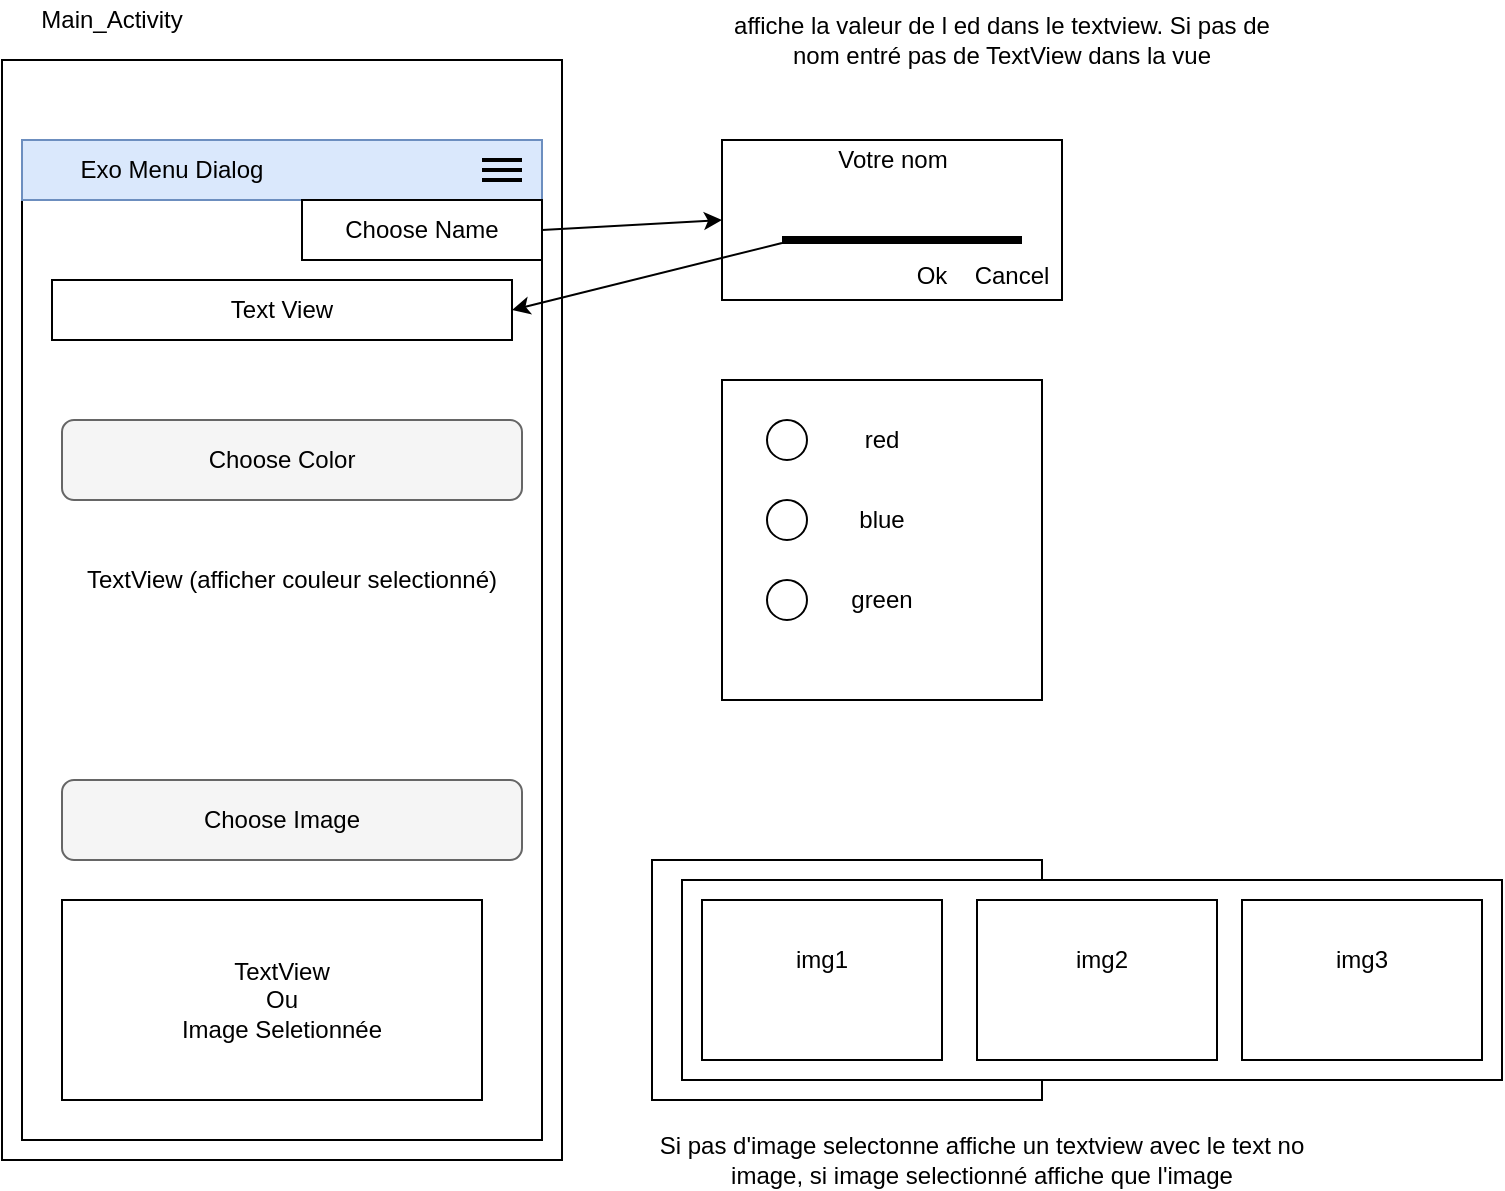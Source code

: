 <mxfile version="14.6.13" type="device"><diagram id="qKYciH_0tpMx4yyxgg5E" name="Page-1"><mxGraphModel dx="1332" dy="814" grid="1" gridSize="10" guides="1" tooltips="1" connect="1" arrows="1" fold="1" page="1" pageScale="1" pageWidth="1169" pageHeight="1654" math="0" shadow="0"><root><mxCell id="0"/><mxCell id="1" parent="0"/><mxCell id="uBeoM1r_BeSPzZLG_bO7-1" value="" style="rounded=0;whiteSpace=wrap;html=1;" parent="1" vertex="1"><mxGeometry x="120" y="80" width="280" height="550" as="geometry"/></mxCell><mxCell id="uBeoM1r_BeSPzZLG_bO7-5" value="" style="rounded=0;whiteSpace=wrap;html=1;" parent="1" vertex="1"><mxGeometry x="130" y="120" width="260" height="500" as="geometry"/></mxCell><mxCell id="uBeoM1r_BeSPzZLG_bO7-12" value="Main_Activity" style="text;html=1;strokeColor=none;fillColor=none;align=center;verticalAlign=middle;whiteSpace=wrap;rounded=0;" parent="1" vertex="1"><mxGeometry x="130" y="50" width="90" height="20" as="geometry"/></mxCell><mxCell id="uZxn5VcryZvSBn0iyspM-3" value="" style="rounded=0;whiteSpace=wrap;html=1;fillColor=#dae8fc;strokeColor=#6c8ebf;" parent="1" vertex="1"><mxGeometry x="130" y="120" width="260" height="30" as="geometry"/></mxCell><mxCell id="uBeoM1r_BeSPzZLG_bO7-2" value="Exo Menu Dialog" style="text;html=1;strokeColor=none;fillColor=none;align=center;verticalAlign=middle;whiteSpace=wrap;rounded=0;" parent="1" vertex="1"><mxGeometry x="140" y="125" width="130" height="20" as="geometry"/></mxCell><mxCell id="qecFi1Dw6zHuJqF1rLgt-3" value="" style="line;strokeWidth=2;html=1;" parent="1" vertex="1"><mxGeometry x="360" y="125" width="20" height="10" as="geometry"/></mxCell><mxCell id="qecFi1Dw6zHuJqF1rLgt-4" value="" style="line;strokeWidth=2;html=1;" parent="1" vertex="1"><mxGeometry x="360" y="130" width="20" height="10" as="geometry"/></mxCell><mxCell id="qecFi1Dw6zHuJqF1rLgt-5" value="" style="line;strokeWidth=2;html=1;" parent="1" vertex="1"><mxGeometry x="360" y="135" width="20" height="10" as="geometry"/></mxCell><mxCell id="qecFi1Dw6zHuJqF1rLgt-6" value="" style="rounded=0;whiteSpace=wrap;html=1;" parent="1" vertex="1"><mxGeometry x="270" y="150" width="120" height="30" as="geometry"/></mxCell><mxCell id="qecFi1Dw6zHuJqF1rLgt-7" value="Choose Name" style="text;html=1;strokeColor=none;fillColor=none;align=center;verticalAlign=middle;whiteSpace=wrap;rounded=0;" parent="1" vertex="1"><mxGeometry x="290" y="155" width="80" height="20" as="geometry"/></mxCell><mxCell id="qecFi1Dw6zHuJqF1rLgt-9" value="" style="rounded=0;whiteSpace=wrap;html=1;" parent="1" vertex="1"><mxGeometry x="145" y="190" width="230" height="30" as="geometry"/></mxCell><mxCell id="qecFi1Dw6zHuJqF1rLgt-10" value="Text View" style="text;html=1;strokeColor=none;fillColor=none;align=center;verticalAlign=middle;whiteSpace=wrap;rounded=0;" parent="1" vertex="1"><mxGeometry x="215" y="197.5" width="90" height="15" as="geometry"/></mxCell><mxCell id="qecFi1Dw6zHuJqF1rLgt-11" value="" style="rounded=0;whiteSpace=wrap;html=1;" parent="1" vertex="1"><mxGeometry x="480" y="120" width="170" height="80" as="geometry"/></mxCell><mxCell id="qecFi1Dw6zHuJqF1rLgt-12" value="Votre nom" style="text;html=1;strokeColor=none;fillColor=none;align=center;verticalAlign=middle;whiteSpace=wrap;rounded=0;" parent="1" vertex="1"><mxGeometry x="522.5" y="120" width="85" height="20" as="geometry"/></mxCell><mxCell id="qecFi1Dw6zHuJqF1rLgt-14" value="Ok" style="text;html=1;strokeColor=none;fillColor=none;align=center;verticalAlign=middle;whiteSpace=wrap;rounded=0;" parent="1" vertex="1"><mxGeometry x="565" y="177.5" width="40" height="20" as="geometry"/></mxCell><mxCell id="qecFi1Dw6zHuJqF1rLgt-15" value="Cancel" style="text;html=1;strokeColor=none;fillColor=none;align=center;verticalAlign=middle;whiteSpace=wrap;rounded=0;" parent="1" vertex="1"><mxGeometry x="605" y="177.5" width="40" height="20" as="geometry"/></mxCell><mxCell id="qecFi1Dw6zHuJqF1rLgt-17" value="" style="line;strokeWidth=4;html=1;perimeter=backbonePerimeter;points=[];outlineConnect=0;" parent="1" vertex="1"><mxGeometry x="510" y="165" width="120" height="10" as="geometry"/></mxCell><mxCell id="qecFi1Dw6zHuJqF1rLgt-18" value="" style="endArrow=classic;html=1;exitX=1;exitY=0.5;exitDx=0;exitDy=0;entryX=0;entryY=0.5;entryDx=0;entryDy=0;" parent="1" source="qecFi1Dw6zHuJqF1rLgt-6" target="qecFi1Dw6zHuJqF1rLgt-11" edge="1"><mxGeometry width="50" height="50" relative="1" as="geometry"><mxPoint x="470" y="270" as="sourcePoint"/><mxPoint x="520" y="220" as="targetPoint"/></mxGeometry></mxCell><mxCell id="qecFi1Dw6zHuJqF1rLgt-19" value="" style="endArrow=classic;html=1;entryX=1;entryY=0.5;entryDx=0;entryDy=0;" parent="1" source="qecFi1Dw6zHuJqF1rLgt-17" target="qecFi1Dw6zHuJqF1rLgt-9" edge="1"><mxGeometry width="50" height="50" relative="1" as="geometry"><mxPoint x="470" y="270" as="sourcePoint"/><mxPoint x="520" y="220" as="targetPoint"/></mxGeometry></mxCell><mxCell id="qecFi1Dw6zHuJqF1rLgt-20" value="" style="rounded=1;whiteSpace=wrap;html=1;fillColor=#f5f5f5;strokeColor=#666666;fontColor=#333333;" parent="1" vertex="1"><mxGeometry x="150" y="260" width="230" height="40" as="geometry"/></mxCell><mxCell id="qecFi1Dw6zHuJqF1rLgt-21" value="Choose Color" style="text;html=1;strokeColor=none;fillColor=none;align=center;verticalAlign=middle;whiteSpace=wrap;rounded=0;" parent="1" vertex="1"><mxGeometry x="210" y="270" width="100" height="20" as="geometry"/></mxCell><mxCell id="qecFi1Dw6zHuJqF1rLgt-22" value="" style="rounded=0;whiteSpace=wrap;html=1;" parent="1" vertex="1"><mxGeometry x="480" y="240" width="160" height="160" as="geometry"/></mxCell><mxCell id="qecFi1Dw6zHuJqF1rLgt-23" value="" style="ellipse;whiteSpace=wrap;html=1;aspect=fixed;" parent="1" vertex="1"><mxGeometry x="502.5" y="260" width="20" height="20" as="geometry"/></mxCell><mxCell id="qecFi1Dw6zHuJqF1rLgt-24" value="red" style="text;html=1;strokeColor=none;fillColor=none;align=center;verticalAlign=middle;whiteSpace=wrap;rounded=0;" parent="1" vertex="1"><mxGeometry x="540" y="260" width="40" height="20" as="geometry"/></mxCell><mxCell id="qecFi1Dw6zHuJqF1rLgt-26" value="" style="ellipse;whiteSpace=wrap;html=1;aspect=fixed;" parent="1" vertex="1"><mxGeometry x="502.5" y="300" width="20" height="20" as="geometry"/></mxCell><mxCell id="qecFi1Dw6zHuJqF1rLgt-27" value="blue" style="text;html=1;strokeColor=none;fillColor=none;align=center;verticalAlign=middle;whiteSpace=wrap;rounded=0;" parent="1" vertex="1"><mxGeometry x="540" y="300" width="40" height="20" as="geometry"/></mxCell><mxCell id="qecFi1Dw6zHuJqF1rLgt-29" value="green" style="text;html=1;strokeColor=none;fillColor=none;align=center;verticalAlign=middle;whiteSpace=wrap;rounded=0;" parent="1" vertex="1"><mxGeometry x="540" y="340" width="40" height="20" as="geometry"/></mxCell><mxCell id="qecFi1Dw6zHuJqF1rLgt-30" value="" style="ellipse;whiteSpace=wrap;html=1;aspect=fixed;" parent="1" vertex="1"><mxGeometry x="502.5" y="340" width="20" height="20" as="geometry"/></mxCell><mxCell id="qecFi1Dw6zHuJqF1rLgt-31" value="" style="rounded=1;whiteSpace=wrap;html=1;fillColor=#f5f5f5;strokeColor=#666666;fontColor=#333333;" parent="1" vertex="1"><mxGeometry x="150" y="440" width="230" height="40" as="geometry"/></mxCell><mxCell id="qecFi1Dw6zHuJqF1rLgt-32" value="Choose Image" style="text;html=1;strokeColor=none;fillColor=none;align=center;verticalAlign=middle;whiteSpace=wrap;rounded=0;" parent="1" vertex="1"><mxGeometry x="210" y="450" width="100" height="20" as="geometry"/></mxCell><mxCell id="qecFi1Dw6zHuJqF1rLgt-33" value="" style="rounded=0;whiteSpace=wrap;html=1;" parent="1" vertex="1"><mxGeometry x="445" y="480" width="195" height="120" as="geometry"/></mxCell><mxCell id="qecFi1Dw6zHuJqF1rLgt-34" value="" style="rounded=0;whiteSpace=wrap;html=1;" parent="1" vertex="1"><mxGeometry x="460" y="490" width="410" height="100" as="geometry"/></mxCell><mxCell id="qecFi1Dw6zHuJqF1rLgt-35" value="" style="rounded=0;whiteSpace=wrap;html=1;" parent="1" vertex="1"><mxGeometry x="470" y="500" width="120" height="80" as="geometry"/></mxCell><mxCell id="qecFi1Dw6zHuJqF1rLgt-36" value="" style="rounded=0;whiteSpace=wrap;html=1;" parent="1" vertex="1"><mxGeometry x="607.5" y="500" width="120" height="80" as="geometry"/></mxCell><mxCell id="qecFi1Dw6zHuJqF1rLgt-37" value="" style="rounded=0;whiteSpace=wrap;html=1;" parent="1" vertex="1"><mxGeometry x="740" y="500" width="120" height="80" as="geometry"/></mxCell><mxCell id="qecFi1Dw6zHuJqF1rLgt-38" value="img1" style="text;html=1;strokeColor=none;fillColor=none;align=center;verticalAlign=middle;whiteSpace=wrap;rounded=0;" parent="1" vertex="1"><mxGeometry x="510" y="520" width="40" height="20" as="geometry"/></mxCell><mxCell id="qecFi1Dw6zHuJqF1rLgt-39" value="img2" style="text;html=1;strokeColor=none;fillColor=none;align=center;verticalAlign=middle;whiteSpace=wrap;rounded=0;" parent="1" vertex="1"><mxGeometry x="650" y="520" width="40" height="20" as="geometry"/></mxCell><mxCell id="qecFi1Dw6zHuJqF1rLgt-40" value="img3" style="text;html=1;strokeColor=none;fillColor=none;align=center;verticalAlign=middle;whiteSpace=wrap;rounded=0;" parent="1" vertex="1"><mxGeometry x="780" y="520" width="40" height="20" as="geometry"/></mxCell><mxCell id="qecFi1Dw6zHuJqF1rLgt-41" value="" style="rounded=0;whiteSpace=wrap;html=1;" parent="1" vertex="1"><mxGeometry x="150" y="500" width="210" height="100" as="geometry"/></mxCell><mxCell id="qecFi1Dw6zHuJqF1rLgt-42" value="TextView&lt;br&gt;Ou&lt;br&gt;Image Seletionnée" style="text;html=1;strokeColor=none;fillColor=none;align=center;verticalAlign=middle;whiteSpace=wrap;rounded=0;" parent="1" vertex="1"><mxGeometry x="205" y="520" width="110" height="60" as="geometry"/></mxCell><mxCell id="qecFi1Dw6zHuJqF1rLgt-43" value="affiche la valeur de l ed dans le textview. Si pas de nom entré pas de TextView dans la vue" style="text;html=1;strokeColor=none;fillColor=none;align=center;verticalAlign=middle;whiteSpace=wrap;rounded=0;" parent="1" vertex="1"><mxGeometry x="480" y="60" width="280" height="20" as="geometry"/></mxCell><mxCell id="qecFi1Dw6zHuJqF1rLgt-44" value="Si pas d'image selectonne affiche un textview avec le text no image, si image selectionné affiche que l'image" style="text;html=1;strokeColor=none;fillColor=none;align=center;verticalAlign=middle;whiteSpace=wrap;rounded=0;" parent="1" vertex="1"><mxGeometry x="440" y="620" width="340" height="20" as="geometry"/></mxCell><mxCell id="WmwFoX5BGHiqO23pW8g5-2" value="TextView (afficher couleur selectionné)" style="text;html=1;strokeColor=none;fillColor=none;align=center;verticalAlign=middle;whiteSpace=wrap;rounded=0;" vertex="1" parent="1"><mxGeometry x="160" y="330" width="210" height="20" as="geometry"/></mxCell></root></mxGraphModel></diagram></mxfile>